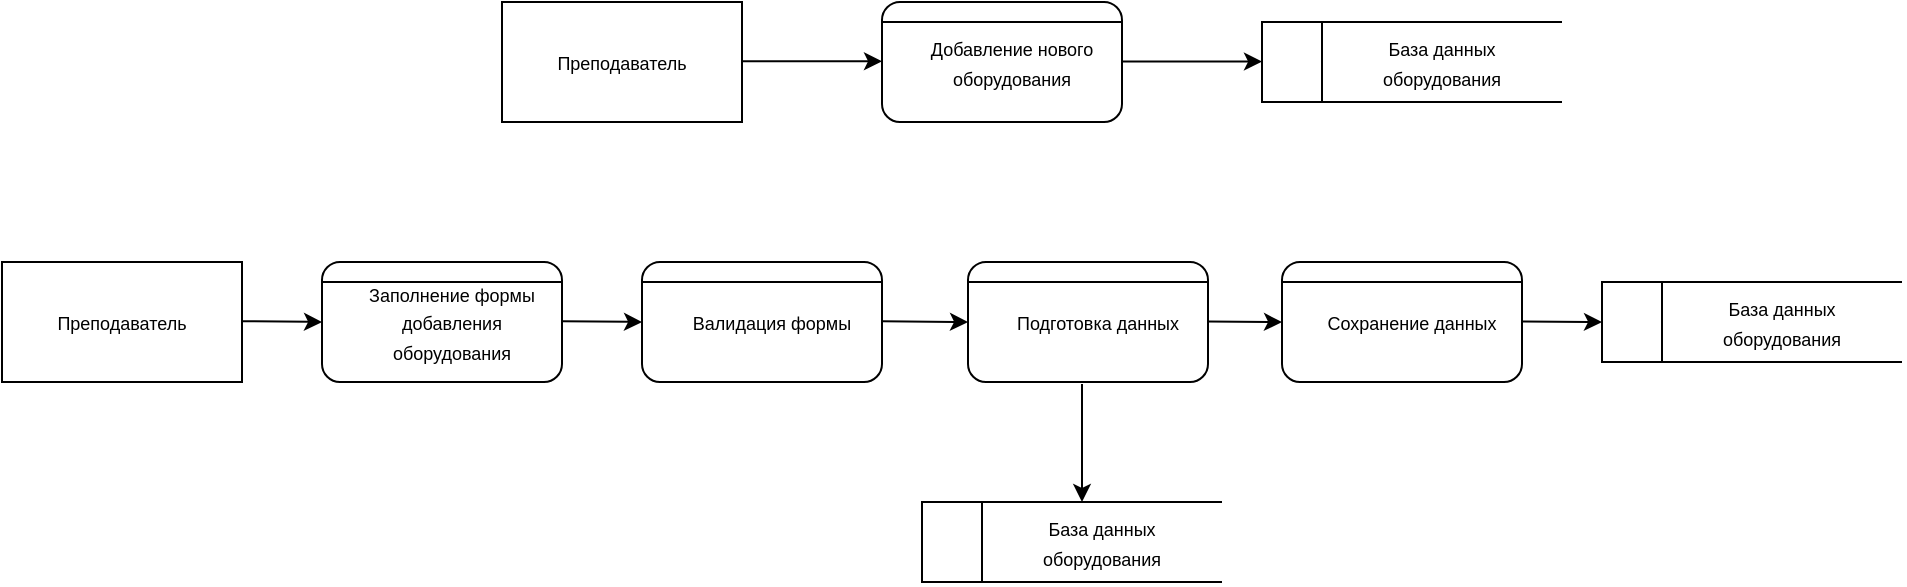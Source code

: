 <mxfile version="26.2.14">
  <diagram name="Страница — 1" id="1gqzCnhEy-u4oYYrUJ1C">
    <mxGraphModel dx="2071" dy="707" grid="1" gridSize="10" guides="1" tooltips="1" connect="1" arrows="1" fold="1" page="1" pageScale="1" pageWidth="827" pageHeight="1169" math="0" shadow="0">
      <root>
        <mxCell id="0" />
        <mxCell id="1" parent="0" />
        <mxCell id="IbFKlV0IFGIT0l1UQyQG-3" value="" style="group" vertex="1" connectable="0" parent="1">
          <mxGeometry x="370" y="60" width="120" height="60" as="geometry" />
        </mxCell>
        <mxCell id="Io3cTdZjKZm4roTcFceG-1" value="" style="rounded=1;whiteSpace=wrap;html=1;" parent="IbFKlV0IFGIT0l1UQyQG-3" vertex="1">
          <mxGeometry width="120" height="60" as="geometry" />
        </mxCell>
        <mxCell id="Io3cTdZjKZm4roTcFceG-2" value="" style="endArrow=none;html=1;rounded=0;entryX=1;entryY=0.167;entryDx=0;entryDy=0;entryPerimeter=0;" parent="IbFKlV0IFGIT0l1UQyQG-3" target="Io3cTdZjKZm4roTcFceG-1" edge="1">
          <mxGeometry width="50" height="50" relative="1" as="geometry">
            <mxPoint y="10" as="sourcePoint" />
            <mxPoint x="70" y="15.385" as="targetPoint" />
          </mxGeometry>
        </mxCell>
        <mxCell id="IbFKlV0IFGIT0l1UQyQG-1" value="&lt;font style=&quot;font-size: 9px;&quot;&gt;Добавление нового оборудования&lt;/font&gt;" style="text;html=1;align=center;verticalAlign=middle;whiteSpace=wrap;rounded=0;" vertex="1" parent="IbFKlV0IFGIT0l1UQyQG-3">
          <mxGeometry x="20" y="15" width="90" height="30" as="geometry" />
        </mxCell>
        <mxCell id="IbFKlV0IFGIT0l1UQyQG-4" value="&lt;font style=&quot;font-size: 9px;&quot;&gt;Преподаватель&lt;/font&gt;" style="rounded=0;whiteSpace=wrap;html=1;" vertex="1" parent="1">
          <mxGeometry x="180" y="60" width="120" height="60" as="geometry" />
        </mxCell>
        <mxCell id="IbFKlV0IFGIT0l1UQyQG-5" value="" style="endArrow=classic;html=1;rounded=0;" edge="1" parent="1">
          <mxGeometry width="50" height="50" relative="1" as="geometry">
            <mxPoint x="300" y="89.66" as="sourcePoint" />
            <mxPoint x="370" y="89.66" as="targetPoint" />
          </mxGeometry>
        </mxCell>
        <mxCell id="IbFKlV0IFGIT0l1UQyQG-13" value="" style="group" vertex="1" connectable="0" parent="1">
          <mxGeometry x="560" y="70" width="150" height="40" as="geometry" />
        </mxCell>
        <mxCell id="IbFKlV0IFGIT0l1UQyQG-7" value="" style="rounded=0;whiteSpace=wrap;html=1;" vertex="1" parent="IbFKlV0IFGIT0l1UQyQG-13">
          <mxGeometry width="30" height="40" as="geometry" />
        </mxCell>
        <mxCell id="IbFKlV0IFGIT0l1UQyQG-9" value="" style="endArrow=none;html=1;rounded=0;entryX=1;entryY=0.167;entryDx=0;entryDy=0;entryPerimeter=0;" edge="1" parent="IbFKlV0IFGIT0l1UQyQG-13">
          <mxGeometry width="50" height="50" relative="1" as="geometry">
            <mxPoint x="30" as="sourcePoint" />
            <mxPoint x="150" as="targetPoint" />
          </mxGeometry>
        </mxCell>
        <mxCell id="IbFKlV0IFGIT0l1UQyQG-10" value="" style="endArrow=none;html=1;rounded=0;entryX=1;entryY=0.167;entryDx=0;entryDy=0;entryPerimeter=0;" edge="1" parent="IbFKlV0IFGIT0l1UQyQG-13">
          <mxGeometry width="50" height="50" relative="1" as="geometry">
            <mxPoint x="30" y="40" as="sourcePoint" />
            <mxPoint x="150" y="40" as="targetPoint" />
          </mxGeometry>
        </mxCell>
        <mxCell id="IbFKlV0IFGIT0l1UQyQG-12" value="&lt;span style=&quot;font-size: 9px;&quot;&gt;База данных оборудования&lt;/span&gt;" style="text;html=1;align=center;verticalAlign=middle;whiteSpace=wrap;rounded=0;" vertex="1" parent="IbFKlV0IFGIT0l1UQyQG-13">
          <mxGeometry x="40" y="5" width="100" height="30" as="geometry" />
        </mxCell>
        <mxCell id="IbFKlV0IFGIT0l1UQyQG-14" value="" style="endArrow=classic;html=1;rounded=0;" edge="1" parent="1">
          <mxGeometry width="50" height="50" relative="1" as="geometry">
            <mxPoint x="490" y="89.8" as="sourcePoint" />
            <mxPoint x="560" y="89.8" as="targetPoint" />
          </mxGeometry>
        </mxCell>
        <mxCell id="IbFKlV0IFGIT0l1UQyQG-15" value="&lt;font style=&quot;font-size: 9px;&quot;&gt;Преподаватель&lt;/font&gt;" style="rounded=0;whiteSpace=wrap;html=1;" vertex="1" parent="1">
          <mxGeometry x="-70" y="190" width="120" height="60" as="geometry" />
        </mxCell>
        <mxCell id="IbFKlV0IFGIT0l1UQyQG-16" value="" style="endArrow=classic;html=1;rounded=0;" edge="1" parent="1">
          <mxGeometry width="50" height="50" relative="1" as="geometry">
            <mxPoint x="50" y="219.58" as="sourcePoint" />
            <mxPoint x="90" y="220" as="targetPoint" />
          </mxGeometry>
        </mxCell>
        <mxCell id="IbFKlV0IFGIT0l1UQyQG-17" value="" style="group" vertex="1" connectable="0" parent="1">
          <mxGeometry x="90" y="190" width="120" height="60" as="geometry" />
        </mxCell>
        <mxCell id="IbFKlV0IFGIT0l1UQyQG-18" value="" style="rounded=1;whiteSpace=wrap;html=1;" vertex="1" parent="IbFKlV0IFGIT0l1UQyQG-17">
          <mxGeometry width="120" height="60" as="geometry" />
        </mxCell>
        <mxCell id="IbFKlV0IFGIT0l1UQyQG-19" value="" style="endArrow=none;html=1;rounded=0;entryX=1;entryY=0.167;entryDx=0;entryDy=0;entryPerimeter=0;" edge="1" parent="IbFKlV0IFGIT0l1UQyQG-17" target="IbFKlV0IFGIT0l1UQyQG-18">
          <mxGeometry width="50" height="50" relative="1" as="geometry">
            <mxPoint y="10" as="sourcePoint" />
            <mxPoint x="70" y="15.385" as="targetPoint" />
          </mxGeometry>
        </mxCell>
        <mxCell id="IbFKlV0IFGIT0l1UQyQG-20" value="&lt;font style=&quot;font-size: 9px;&quot;&gt;Заполнение формы добавления оборудования&lt;/font&gt;" style="text;html=1;align=center;verticalAlign=middle;whiteSpace=wrap;rounded=0;" vertex="1" parent="IbFKlV0IFGIT0l1UQyQG-17">
          <mxGeometry x="20" y="15" width="90" height="30" as="geometry" />
        </mxCell>
        <mxCell id="IbFKlV0IFGIT0l1UQyQG-21" value="" style="group" vertex="1" connectable="0" parent="1">
          <mxGeometry x="250" y="190" width="120" height="60" as="geometry" />
        </mxCell>
        <mxCell id="IbFKlV0IFGIT0l1UQyQG-22" value="" style="rounded=1;whiteSpace=wrap;html=1;" vertex="1" parent="IbFKlV0IFGIT0l1UQyQG-21">
          <mxGeometry width="120" height="60" as="geometry" />
        </mxCell>
        <mxCell id="IbFKlV0IFGIT0l1UQyQG-23" value="" style="endArrow=none;html=1;rounded=0;entryX=1;entryY=0.167;entryDx=0;entryDy=0;entryPerimeter=0;" edge="1" parent="IbFKlV0IFGIT0l1UQyQG-21" target="IbFKlV0IFGIT0l1UQyQG-22">
          <mxGeometry width="50" height="50" relative="1" as="geometry">
            <mxPoint y="10" as="sourcePoint" />
            <mxPoint x="70" y="15.385" as="targetPoint" />
          </mxGeometry>
        </mxCell>
        <mxCell id="IbFKlV0IFGIT0l1UQyQG-24" value="&lt;font style=&quot;font-size: 9px;&quot;&gt;Валидация формы&lt;/font&gt;" style="text;html=1;align=center;verticalAlign=middle;whiteSpace=wrap;rounded=0;" vertex="1" parent="IbFKlV0IFGIT0l1UQyQG-21">
          <mxGeometry x="20" y="15" width="90" height="30" as="geometry" />
        </mxCell>
        <mxCell id="IbFKlV0IFGIT0l1UQyQG-25" value="" style="endArrow=classic;html=1;rounded=0;" edge="1" parent="1">
          <mxGeometry width="50" height="50" relative="1" as="geometry">
            <mxPoint x="210" y="219.58" as="sourcePoint" />
            <mxPoint x="250" y="220" as="targetPoint" />
          </mxGeometry>
        </mxCell>
        <mxCell id="IbFKlV0IFGIT0l1UQyQG-26" value="" style="group" vertex="1" connectable="0" parent="1">
          <mxGeometry x="413" y="190" width="120" height="60" as="geometry" />
        </mxCell>
        <mxCell id="IbFKlV0IFGIT0l1UQyQG-27" value="" style="rounded=1;whiteSpace=wrap;html=1;" vertex="1" parent="IbFKlV0IFGIT0l1UQyQG-26">
          <mxGeometry width="120" height="60" as="geometry" />
        </mxCell>
        <mxCell id="IbFKlV0IFGIT0l1UQyQG-28" value="" style="endArrow=none;html=1;rounded=0;entryX=1;entryY=0.167;entryDx=0;entryDy=0;entryPerimeter=0;" edge="1" parent="IbFKlV0IFGIT0l1UQyQG-26" target="IbFKlV0IFGIT0l1UQyQG-27">
          <mxGeometry width="50" height="50" relative="1" as="geometry">
            <mxPoint y="10" as="sourcePoint" />
            <mxPoint x="70" y="15.385" as="targetPoint" />
          </mxGeometry>
        </mxCell>
        <mxCell id="IbFKlV0IFGIT0l1UQyQG-29" value="&lt;font style=&quot;font-size: 9px;&quot;&gt;Подготовка данных&lt;/font&gt;" style="text;html=1;align=center;verticalAlign=middle;whiteSpace=wrap;rounded=0;" vertex="1" parent="IbFKlV0IFGIT0l1UQyQG-26">
          <mxGeometry x="20" y="15" width="90" height="30" as="geometry" />
        </mxCell>
        <mxCell id="IbFKlV0IFGIT0l1UQyQG-30" value="" style="endArrow=classic;html=1;rounded=0;entryX=0;entryY=0.5;entryDx=0;entryDy=0;" edge="1" parent="1" target="IbFKlV0IFGIT0l1UQyQG-27">
          <mxGeometry width="50" height="50" relative="1" as="geometry">
            <mxPoint x="370" y="219.58" as="sourcePoint" />
            <mxPoint x="410" y="220" as="targetPoint" />
          </mxGeometry>
        </mxCell>
        <mxCell id="IbFKlV0IFGIT0l1UQyQG-31" value="" style="group" vertex="1" connectable="0" parent="1">
          <mxGeometry x="390" y="310" width="150" height="40" as="geometry" />
        </mxCell>
        <mxCell id="IbFKlV0IFGIT0l1UQyQG-32" value="" style="rounded=0;whiteSpace=wrap;html=1;" vertex="1" parent="IbFKlV0IFGIT0l1UQyQG-31">
          <mxGeometry width="30" height="40" as="geometry" />
        </mxCell>
        <mxCell id="IbFKlV0IFGIT0l1UQyQG-33" value="" style="endArrow=none;html=1;rounded=0;entryX=1;entryY=0.167;entryDx=0;entryDy=0;entryPerimeter=0;" edge="1" parent="IbFKlV0IFGIT0l1UQyQG-31">
          <mxGeometry width="50" height="50" relative="1" as="geometry">
            <mxPoint x="30" as="sourcePoint" />
            <mxPoint x="150" as="targetPoint" />
          </mxGeometry>
        </mxCell>
        <mxCell id="IbFKlV0IFGIT0l1UQyQG-34" value="" style="endArrow=none;html=1;rounded=0;entryX=1;entryY=0.167;entryDx=0;entryDy=0;entryPerimeter=0;" edge="1" parent="IbFKlV0IFGIT0l1UQyQG-31">
          <mxGeometry width="50" height="50" relative="1" as="geometry">
            <mxPoint x="30" y="40" as="sourcePoint" />
            <mxPoint x="150" y="40" as="targetPoint" />
          </mxGeometry>
        </mxCell>
        <mxCell id="IbFKlV0IFGIT0l1UQyQG-35" value="&lt;span style=&quot;font-size: 9px;&quot;&gt;База данных оборудования&lt;/span&gt;" style="text;html=1;align=center;verticalAlign=middle;whiteSpace=wrap;rounded=0;" vertex="1" parent="IbFKlV0IFGIT0l1UQyQG-31">
          <mxGeometry x="40" y="5" width="100" height="30" as="geometry" />
        </mxCell>
        <mxCell id="IbFKlV0IFGIT0l1UQyQG-36" value="" style="endArrow=classic;html=1;rounded=0;" edge="1" parent="1">
          <mxGeometry width="50" height="50" relative="1" as="geometry">
            <mxPoint x="470" y="251" as="sourcePoint" />
            <mxPoint x="470" y="310" as="targetPoint" />
          </mxGeometry>
        </mxCell>
        <mxCell id="IbFKlV0IFGIT0l1UQyQG-37" value="" style="group" vertex="1" connectable="0" parent="1">
          <mxGeometry x="570" y="190" width="120" height="60" as="geometry" />
        </mxCell>
        <mxCell id="IbFKlV0IFGIT0l1UQyQG-38" value="" style="rounded=1;whiteSpace=wrap;html=1;" vertex="1" parent="IbFKlV0IFGIT0l1UQyQG-37">
          <mxGeometry width="120" height="60" as="geometry" />
        </mxCell>
        <mxCell id="IbFKlV0IFGIT0l1UQyQG-39" value="" style="endArrow=none;html=1;rounded=0;entryX=1;entryY=0.167;entryDx=0;entryDy=0;entryPerimeter=0;" edge="1" parent="IbFKlV0IFGIT0l1UQyQG-37" target="IbFKlV0IFGIT0l1UQyQG-38">
          <mxGeometry width="50" height="50" relative="1" as="geometry">
            <mxPoint y="10" as="sourcePoint" />
            <mxPoint x="70" y="15.385" as="targetPoint" />
          </mxGeometry>
        </mxCell>
        <mxCell id="IbFKlV0IFGIT0l1UQyQG-40" value="&lt;font style=&quot;font-size: 9px;&quot;&gt;Сохранение данных&lt;/font&gt;" style="text;html=1;align=center;verticalAlign=middle;whiteSpace=wrap;rounded=0;" vertex="1" parent="IbFKlV0IFGIT0l1UQyQG-37">
          <mxGeometry x="20" y="15" width="90" height="30" as="geometry" />
        </mxCell>
        <mxCell id="IbFKlV0IFGIT0l1UQyQG-41" value="" style="endArrow=classic;html=1;rounded=0;" edge="1" parent="1">
          <mxGeometry width="50" height="50" relative="1" as="geometry">
            <mxPoint x="533" y="219.71" as="sourcePoint" />
            <mxPoint x="570" y="220" as="targetPoint" />
          </mxGeometry>
        </mxCell>
        <mxCell id="IbFKlV0IFGIT0l1UQyQG-42" value="" style="endArrow=classic;html=1;rounded=0;entryX=0;entryY=0.5;entryDx=0;entryDy=0;" edge="1" parent="1" target="IbFKlV0IFGIT0l1UQyQG-44">
          <mxGeometry width="50" height="50" relative="1" as="geometry">
            <mxPoint x="690" y="219.76" as="sourcePoint" />
            <mxPoint x="727" y="220.05" as="targetPoint" />
          </mxGeometry>
        </mxCell>
        <mxCell id="IbFKlV0IFGIT0l1UQyQG-43" value="" style="group" vertex="1" connectable="0" parent="1">
          <mxGeometry x="730" y="200" width="150" height="40" as="geometry" />
        </mxCell>
        <mxCell id="IbFKlV0IFGIT0l1UQyQG-44" value="" style="rounded=0;whiteSpace=wrap;html=1;" vertex="1" parent="IbFKlV0IFGIT0l1UQyQG-43">
          <mxGeometry width="30" height="40" as="geometry" />
        </mxCell>
        <mxCell id="IbFKlV0IFGIT0l1UQyQG-45" value="" style="endArrow=none;html=1;rounded=0;entryX=1;entryY=0.167;entryDx=0;entryDy=0;entryPerimeter=0;" edge="1" parent="IbFKlV0IFGIT0l1UQyQG-43">
          <mxGeometry width="50" height="50" relative="1" as="geometry">
            <mxPoint x="30" as="sourcePoint" />
            <mxPoint x="150" as="targetPoint" />
          </mxGeometry>
        </mxCell>
        <mxCell id="IbFKlV0IFGIT0l1UQyQG-46" value="" style="endArrow=none;html=1;rounded=0;entryX=1;entryY=0.167;entryDx=0;entryDy=0;entryPerimeter=0;" edge="1" parent="IbFKlV0IFGIT0l1UQyQG-43">
          <mxGeometry width="50" height="50" relative="1" as="geometry">
            <mxPoint x="30" y="40" as="sourcePoint" />
            <mxPoint x="150" y="40" as="targetPoint" />
          </mxGeometry>
        </mxCell>
        <mxCell id="IbFKlV0IFGIT0l1UQyQG-47" value="&lt;span style=&quot;font-size: 9px;&quot;&gt;База данных оборудования&lt;/span&gt;" style="text;html=1;align=center;verticalAlign=middle;whiteSpace=wrap;rounded=0;" vertex="1" parent="IbFKlV0IFGIT0l1UQyQG-43">
          <mxGeometry x="40" y="5" width="100" height="30" as="geometry" />
        </mxCell>
      </root>
    </mxGraphModel>
  </diagram>
</mxfile>
